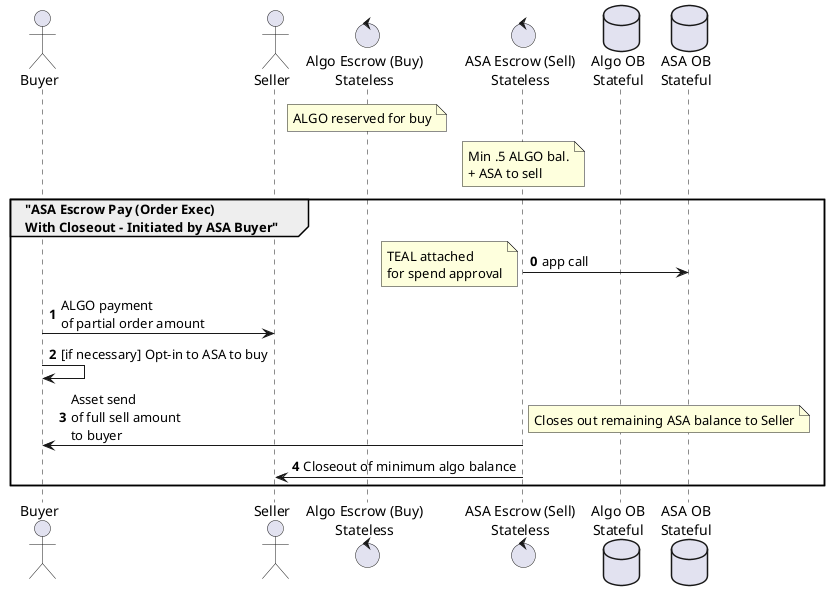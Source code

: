 @startuml
actor Buyer
actor Seller
control "Algo Escrow (Buy)\nStateless" as AlgoEscrow
control "ASA Escrow (Sell)\nStateless" as ASAEscrow
database "Algo OB\nStateful" as AlgoOB
database "ASA OB\nStateful" as ASAOB
note over AlgoEscrow: ALGO reserved for buy
note over ASAEscrow: Min .5 ALGO bal.\n+ ASA to sell

group "ASA Escrow Pay (Order Exec)\nWith Closeout - Initiated by ASA Buyer"
autonumber 0
ASAEscrow -> ASAOB: app call
note left: TEAL attached\nfor spend approval
Buyer -> Seller: ALGO payment\nof partial order amount
Buyer -> Buyer: [if necessary] Opt-in to ASA to buy
ASAEscrow -> Buyer: Asset send\nof full sell amount\nto buyer
note right: Closes out remaining ASA balance to Seller
ASAEscrow -> Seller: Closeout of minimum algo balance
end

@enduml

